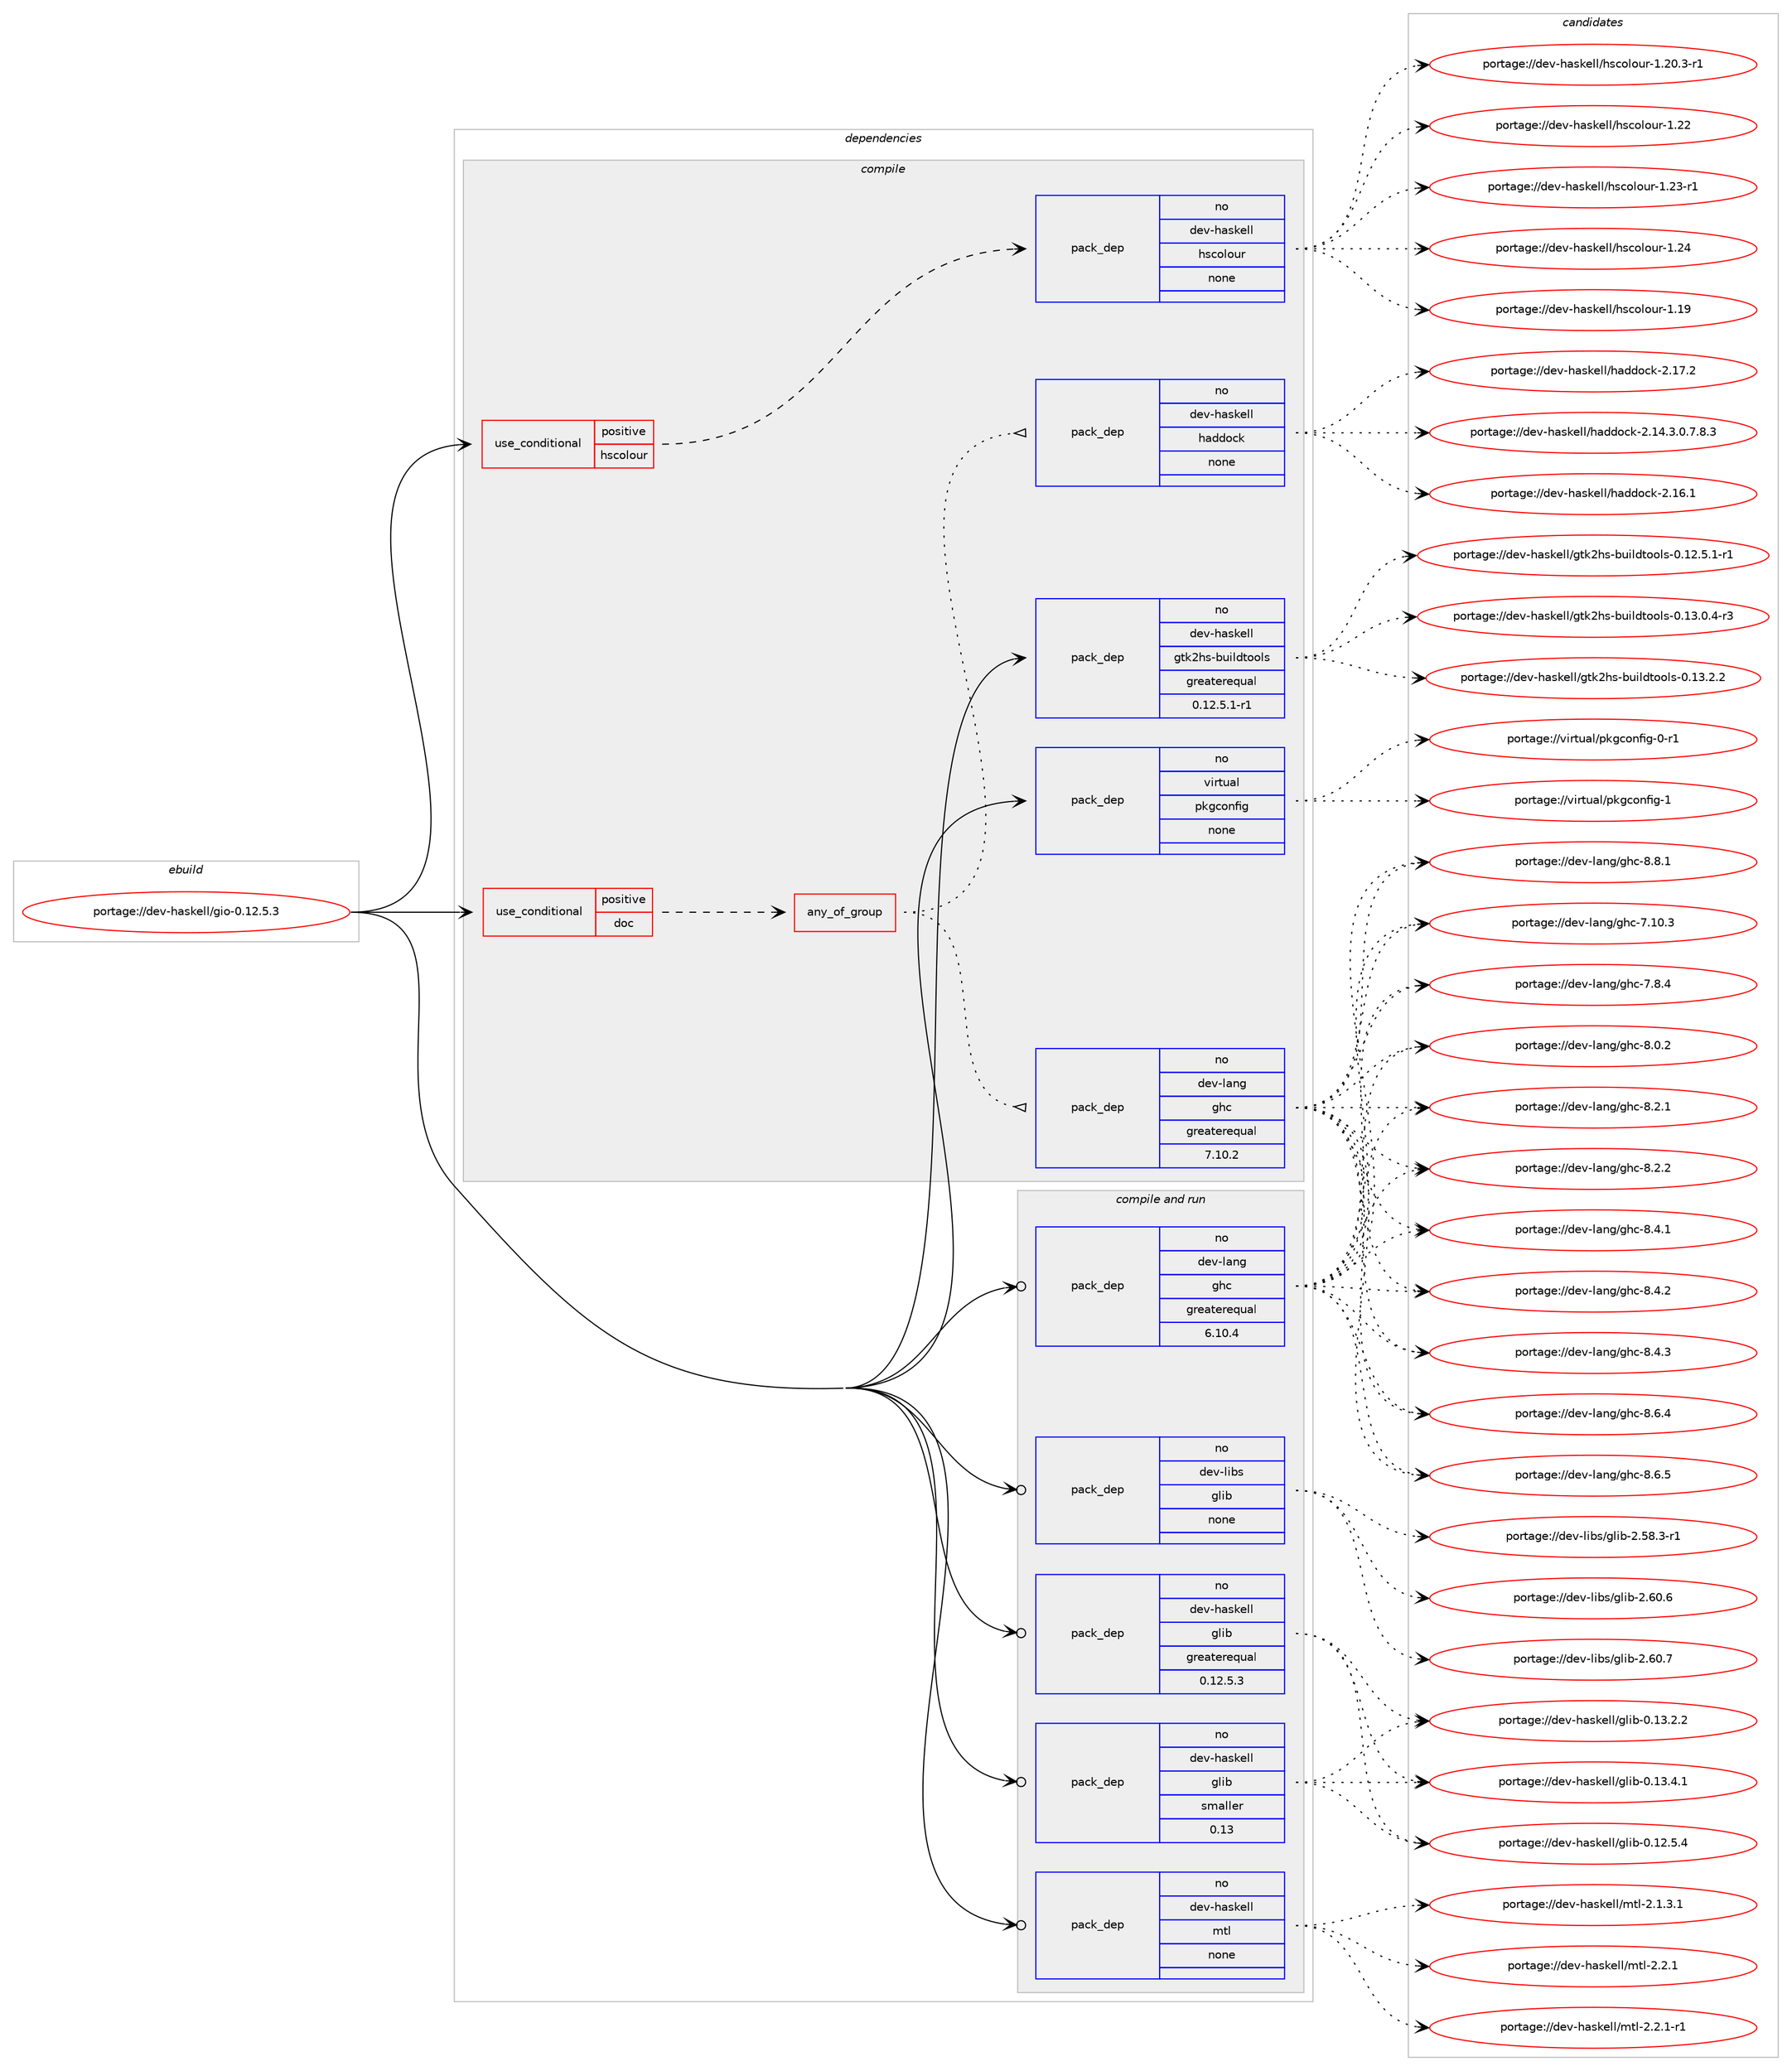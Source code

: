 digraph prolog {

# *************
# Graph options
# *************

newrank=true;
concentrate=true;
compound=true;
graph [rankdir=LR,fontname=Helvetica,fontsize=10,ranksep=1.5];#, ranksep=2.5, nodesep=0.2];
edge  [arrowhead=vee];
node  [fontname=Helvetica,fontsize=10];

# **********
# The ebuild
# **********

subgraph cluster_leftcol {
color=gray;
rank=same;
label=<<i>ebuild</i>>;
id [label="portage://dev-haskell/gio-0.12.5.3", color=red, width=4, href="../dev-haskell/gio-0.12.5.3.svg"];
}

# ****************
# The dependencies
# ****************

subgraph cluster_midcol {
color=gray;
label=<<i>dependencies</i>>;
subgraph cluster_compile {
fillcolor="#eeeeee";
style=filled;
label=<<i>compile</i>>;
subgraph cond15240 {
dependency68375 [label=<<TABLE BORDER="0" CELLBORDER="1" CELLSPACING="0" CELLPADDING="4"><TR><TD ROWSPAN="3" CELLPADDING="10">use_conditional</TD></TR><TR><TD>positive</TD></TR><TR><TD>doc</TD></TR></TABLE>>, shape=none, color=red];
subgraph any1714 {
dependency68376 [label=<<TABLE BORDER="0" CELLBORDER="1" CELLSPACING="0" CELLPADDING="4"><TR><TD CELLPADDING="10">any_of_group</TD></TR></TABLE>>, shape=none, color=red];subgraph pack51364 {
dependency68377 [label=<<TABLE BORDER="0" CELLBORDER="1" CELLSPACING="0" CELLPADDING="4" WIDTH="220"><TR><TD ROWSPAN="6" CELLPADDING="30">pack_dep</TD></TR><TR><TD WIDTH="110">no</TD></TR><TR><TD>dev-haskell</TD></TR><TR><TD>haddock</TD></TR><TR><TD>none</TD></TR><TR><TD></TD></TR></TABLE>>, shape=none, color=blue];
}
dependency68376:e -> dependency68377:w [weight=20,style="dotted",arrowhead="oinv"];
subgraph pack51365 {
dependency68378 [label=<<TABLE BORDER="0" CELLBORDER="1" CELLSPACING="0" CELLPADDING="4" WIDTH="220"><TR><TD ROWSPAN="6" CELLPADDING="30">pack_dep</TD></TR><TR><TD WIDTH="110">no</TD></TR><TR><TD>dev-lang</TD></TR><TR><TD>ghc</TD></TR><TR><TD>greaterequal</TD></TR><TR><TD>7.10.2</TD></TR></TABLE>>, shape=none, color=blue];
}
dependency68376:e -> dependency68378:w [weight=20,style="dotted",arrowhead="oinv"];
}
dependency68375:e -> dependency68376:w [weight=20,style="dashed",arrowhead="vee"];
}
id:e -> dependency68375:w [weight=20,style="solid",arrowhead="vee"];
subgraph cond15241 {
dependency68379 [label=<<TABLE BORDER="0" CELLBORDER="1" CELLSPACING="0" CELLPADDING="4"><TR><TD ROWSPAN="3" CELLPADDING="10">use_conditional</TD></TR><TR><TD>positive</TD></TR><TR><TD>hscolour</TD></TR></TABLE>>, shape=none, color=red];
subgraph pack51366 {
dependency68380 [label=<<TABLE BORDER="0" CELLBORDER="1" CELLSPACING="0" CELLPADDING="4" WIDTH="220"><TR><TD ROWSPAN="6" CELLPADDING="30">pack_dep</TD></TR><TR><TD WIDTH="110">no</TD></TR><TR><TD>dev-haskell</TD></TR><TR><TD>hscolour</TD></TR><TR><TD>none</TD></TR><TR><TD></TD></TR></TABLE>>, shape=none, color=blue];
}
dependency68379:e -> dependency68380:w [weight=20,style="dashed",arrowhead="vee"];
}
id:e -> dependency68379:w [weight=20,style="solid",arrowhead="vee"];
subgraph pack51367 {
dependency68381 [label=<<TABLE BORDER="0" CELLBORDER="1" CELLSPACING="0" CELLPADDING="4" WIDTH="220"><TR><TD ROWSPAN="6" CELLPADDING="30">pack_dep</TD></TR><TR><TD WIDTH="110">no</TD></TR><TR><TD>dev-haskell</TD></TR><TR><TD>gtk2hs-buildtools</TD></TR><TR><TD>greaterequal</TD></TR><TR><TD>0.12.5.1-r1</TD></TR></TABLE>>, shape=none, color=blue];
}
id:e -> dependency68381:w [weight=20,style="solid",arrowhead="vee"];
subgraph pack51368 {
dependency68382 [label=<<TABLE BORDER="0" CELLBORDER="1" CELLSPACING="0" CELLPADDING="4" WIDTH="220"><TR><TD ROWSPAN="6" CELLPADDING="30">pack_dep</TD></TR><TR><TD WIDTH="110">no</TD></TR><TR><TD>virtual</TD></TR><TR><TD>pkgconfig</TD></TR><TR><TD>none</TD></TR><TR><TD></TD></TR></TABLE>>, shape=none, color=blue];
}
id:e -> dependency68382:w [weight=20,style="solid",arrowhead="vee"];
}
subgraph cluster_compileandrun {
fillcolor="#eeeeee";
style=filled;
label=<<i>compile and run</i>>;
subgraph pack51369 {
dependency68383 [label=<<TABLE BORDER="0" CELLBORDER="1" CELLSPACING="0" CELLPADDING="4" WIDTH="220"><TR><TD ROWSPAN="6" CELLPADDING="30">pack_dep</TD></TR><TR><TD WIDTH="110">no</TD></TR><TR><TD>dev-haskell</TD></TR><TR><TD>glib</TD></TR><TR><TD>greaterequal</TD></TR><TR><TD>0.12.5.3</TD></TR></TABLE>>, shape=none, color=blue];
}
id:e -> dependency68383:w [weight=20,style="solid",arrowhead="odotvee"];
subgraph pack51370 {
dependency68384 [label=<<TABLE BORDER="0" CELLBORDER="1" CELLSPACING="0" CELLPADDING="4" WIDTH="220"><TR><TD ROWSPAN="6" CELLPADDING="30">pack_dep</TD></TR><TR><TD WIDTH="110">no</TD></TR><TR><TD>dev-haskell</TD></TR><TR><TD>glib</TD></TR><TR><TD>smaller</TD></TR><TR><TD>0.13</TD></TR></TABLE>>, shape=none, color=blue];
}
id:e -> dependency68384:w [weight=20,style="solid",arrowhead="odotvee"];
subgraph pack51371 {
dependency68385 [label=<<TABLE BORDER="0" CELLBORDER="1" CELLSPACING="0" CELLPADDING="4" WIDTH="220"><TR><TD ROWSPAN="6" CELLPADDING="30">pack_dep</TD></TR><TR><TD WIDTH="110">no</TD></TR><TR><TD>dev-haskell</TD></TR><TR><TD>mtl</TD></TR><TR><TD>none</TD></TR><TR><TD></TD></TR></TABLE>>, shape=none, color=blue];
}
id:e -> dependency68385:w [weight=20,style="solid",arrowhead="odotvee"];
subgraph pack51372 {
dependency68386 [label=<<TABLE BORDER="0" CELLBORDER="1" CELLSPACING="0" CELLPADDING="4" WIDTH="220"><TR><TD ROWSPAN="6" CELLPADDING="30">pack_dep</TD></TR><TR><TD WIDTH="110">no</TD></TR><TR><TD>dev-lang</TD></TR><TR><TD>ghc</TD></TR><TR><TD>greaterequal</TD></TR><TR><TD>6.10.4</TD></TR></TABLE>>, shape=none, color=blue];
}
id:e -> dependency68386:w [weight=20,style="solid",arrowhead="odotvee"];
subgraph pack51373 {
dependency68387 [label=<<TABLE BORDER="0" CELLBORDER="1" CELLSPACING="0" CELLPADDING="4" WIDTH="220"><TR><TD ROWSPAN="6" CELLPADDING="30">pack_dep</TD></TR><TR><TD WIDTH="110">no</TD></TR><TR><TD>dev-libs</TD></TR><TR><TD>glib</TD></TR><TR><TD>none</TD></TR><TR><TD></TD></TR></TABLE>>, shape=none, color=blue];
}
id:e -> dependency68387:w [weight=20,style="solid",arrowhead="odotvee"];
}
subgraph cluster_run {
fillcolor="#eeeeee";
style=filled;
label=<<i>run</i>>;
}
}

# **************
# The candidates
# **************

subgraph cluster_choices {
rank=same;
color=gray;
label=<<i>candidates</i>>;

subgraph choice51364 {
color=black;
nodesep=1;
choiceportage1001011184510497115107101108108471049710010011199107455046495246514648465546564651 [label="portage://dev-haskell/haddock-2.14.3.0.7.8.3", color=red, width=4,href="../dev-haskell/haddock-2.14.3.0.7.8.3.svg"];
choiceportage100101118451049711510710110810847104971001001119910745504649544649 [label="portage://dev-haskell/haddock-2.16.1", color=red, width=4,href="../dev-haskell/haddock-2.16.1.svg"];
choiceportage100101118451049711510710110810847104971001001119910745504649554650 [label="portage://dev-haskell/haddock-2.17.2", color=red, width=4,href="../dev-haskell/haddock-2.17.2.svg"];
dependency68377:e -> choiceportage1001011184510497115107101108108471049710010011199107455046495246514648465546564651:w [style=dotted,weight="100"];
dependency68377:e -> choiceportage100101118451049711510710110810847104971001001119910745504649544649:w [style=dotted,weight="100"];
dependency68377:e -> choiceportage100101118451049711510710110810847104971001001119910745504649554650:w [style=dotted,weight="100"];
}
subgraph choice51365 {
color=black;
nodesep=1;
choiceportage1001011184510897110103471031049945554649484651 [label="portage://dev-lang/ghc-7.10.3", color=red, width=4,href="../dev-lang/ghc-7.10.3.svg"];
choiceportage10010111845108971101034710310499455546564652 [label="portage://dev-lang/ghc-7.8.4", color=red, width=4,href="../dev-lang/ghc-7.8.4.svg"];
choiceportage10010111845108971101034710310499455646484650 [label="portage://dev-lang/ghc-8.0.2", color=red, width=4,href="../dev-lang/ghc-8.0.2.svg"];
choiceportage10010111845108971101034710310499455646504649 [label="portage://dev-lang/ghc-8.2.1", color=red, width=4,href="../dev-lang/ghc-8.2.1.svg"];
choiceportage10010111845108971101034710310499455646504650 [label="portage://dev-lang/ghc-8.2.2", color=red, width=4,href="../dev-lang/ghc-8.2.2.svg"];
choiceportage10010111845108971101034710310499455646524649 [label="portage://dev-lang/ghc-8.4.1", color=red, width=4,href="../dev-lang/ghc-8.4.1.svg"];
choiceportage10010111845108971101034710310499455646524650 [label="portage://dev-lang/ghc-8.4.2", color=red, width=4,href="../dev-lang/ghc-8.4.2.svg"];
choiceportage10010111845108971101034710310499455646524651 [label="portage://dev-lang/ghc-8.4.3", color=red, width=4,href="../dev-lang/ghc-8.4.3.svg"];
choiceportage10010111845108971101034710310499455646544652 [label="portage://dev-lang/ghc-8.6.4", color=red, width=4,href="../dev-lang/ghc-8.6.4.svg"];
choiceportage10010111845108971101034710310499455646544653 [label="portage://dev-lang/ghc-8.6.5", color=red, width=4,href="../dev-lang/ghc-8.6.5.svg"];
choiceportage10010111845108971101034710310499455646564649 [label="portage://dev-lang/ghc-8.8.1", color=red, width=4,href="../dev-lang/ghc-8.8.1.svg"];
dependency68378:e -> choiceportage1001011184510897110103471031049945554649484651:w [style=dotted,weight="100"];
dependency68378:e -> choiceportage10010111845108971101034710310499455546564652:w [style=dotted,weight="100"];
dependency68378:e -> choiceportage10010111845108971101034710310499455646484650:w [style=dotted,weight="100"];
dependency68378:e -> choiceportage10010111845108971101034710310499455646504649:w [style=dotted,weight="100"];
dependency68378:e -> choiceportage10010111845108971101034710310499455646504650:w [style=dotted,weight="100"];
dependency68378:e -> choiceportage10010111845108971101034710310499455646524649:w [style=dotted,weight="100"];
dependency68378:e -> choiceportage10010111845108971101034710310499455646524650:w [style=dotted,weight="100"];
dependency68378:e -> choiceportage10010111845108971101034710310499455646524651:w [style=dotted,weight="100"];
dependency68378:e -> choiceportage10010111845108971101034710310499455646544652:w [style=dotted,weight="100"];
dependency68378:e -> choiceportage10010111845108971101034710310499455646544653:w [style=dotted,weight="100"];
dependency68378:e -> choiceportage10010111845108971101034710310499455646564649:w [style=dotted,weight="100"];
}
subgraph choice51366 {
color=black;
nodesep=1;
choiceportage100101118451049711510710110810847104115991111081111171144549464957 [label="portage://dev-haskell/hscolour-1.19", color=red, width=4,href="../dev-haskell/hscolour-1.19.svg"];
choiceportage10010111845104971151071011081084710411599111108111117114454946504846514511449 [label="portage://dev-haskell/hscolour-1.20.3-r1", color=red, width=4,href="../dev-haskell/hscolour-1.20.3-r1.svg"];
choiceportage100101118451049711510710110810847104115991111081111171144549465050 [label="portage://dev-haskell/hscolour-1.22", color=red, width=4,href="../dev-haskell/hscolour-1.22.svg"];
choiceportage1001011184510497115107101108108471041159911110811111711445494650514511449 [label="portage://dev-haskell/hscolour-1.23-r1", color=red, width=4,href="../dev-haskell/hscolour-1.23-r1.svg"];
choiceportage100101118451049711510710110810847104115991111081111171144549465052 [label="portage://dev-haskell/hscolour-1.24", color=red, width=4,href="../dev-haskell/hscolour-1.24.svg"];
dependency68380:e -> choiceportage100101118451049711510710110810847104115991111081111171144549464957:w [style=dotted,weight="100"];
dependency68380:e -> choiceportage10010111845104971151071011081084710411599111108111117114454946504846514511449:w [style=dotted,weight="100"];
dependency68380:e -> choiceportage100101118451049711510710110810847104115991111081111171144549465050:w [style=dotted,weight="100"];
dependency68380:e -> choiceportage1001011184510497115107101108108471041159911110811111711445494650514511449:w [style=dotted,weight="100"];
dependency68380:e -> choiceportage100101118451049711510710110810847104115991111081111171144549465052:w [style=dotted,weight="100"];
}
subgraph choice51367 {
color=black;
nodesep=1;
choiceportage1001011184510497115107101108108471031161075010411545981171051081001161111111081154548464950465346494511449 [label="portage://dev-haskell/gtk2hs-buildtools-0.12.5.1-r1", color=red, width=4,href="../dev-haskell/gtk2hs-buildtools-0.12.5.1-r1.svg"];
choiceportage1001011184510497115107101108108471031161075010411545981171051081001161111111081154548464951464846524511451 [label="portage://dev-haskell/gtk2hs-buildtools-0.13.0.4-r3", color=red, width=4,href="../dev-haskell/gtk2hs-buildtools-0.13.0.4-r3.svg"];
choiceportage100101118451049711510710110810847103116107501041154598117105108100116111111108115454846495146504650 [label="portage://dev-haskell/gtk2hs-buildtools-0.13.2.2", color=red, width=4,href="../dev-haskell/gtk2hs-buildtools-0.13.2.2.svg"];
dependency68381:e -> choiceportage1001011184510497115107101108108471031161075010411545981171051081001161111111081154548464950465346494511449:w [style=dotted,weight="100"];
dependency68381:e -> choiceportage1001011184510497115107101108108471031161075010411545981171051081001161111111081154548464951464846524511451:w [style=dotted,weight="100"];
dependency68381:e -> choiceportage100101118451049711510710110810847103116107501041154598117105108100116111111108115454846495146504650:w [style=dotted,weight="100"];
}
subgraph choice51368 {
color=black;
nodesep=1;
choiceportage11810511411611797108471121071039911111010210510345484511449 [label="portage://virtual/pkgconfig-0-r1", color=red, width=4,href="../virtual/pkgconfig-0-r1.svg"];
choiceportage1181051141161179710847112107103991111101021051034549 [label="portage://virtual/pkgconfig-1", color=red, width=4,href="../virtual/pkgconfig-1.svg"];
dependency68382:e -> choiceportage11810511411611797108471121071039911111010210510345484511449:w [style=dotted,weight="100"];
dependency68382:e -> choiceportage1181051141161179710847112107103991111101021051034549:w [style=dotted,weight="100"];
}
subgraph choice51369 {
color=black;
nodesep=1;
choiceportage10010111845104971151071011081084710310810598454846495046534652 [label="portage://dev-haskell/glib-0.12.5.4", color=red, width=4,href="../dev-haskell/glib-0.12.5.4.svg"];
choiceportage10010111845104971151071011081084710310810598454846495146504650 [label="portage://dev-haskell/glib-0.13.2.2", color=red, width=4,href="../dev-haskell/glib-0.13.2.2.svg"];
choiceportage10010111845104971151071011081084710310810598454846495146524649 [label="portage://dev-haskell/glib-0.13.4.1", color=red, width=4,href="../dev-haskell/glib-0.13.4.1.svg"];
dependency68383:e -> choiceportage10010111845104971151071011081084710310810598454846495046534652:w [style=dotted,weight="100"];
dependency68383:e -> choiceportage10010111845104971151071011081084710310810598454846495146504650:w [style=dotted,weight="100"];
dependency68383:e -> choiceportage10010111845104971151071011081084710310810598454846495146524649:w [style=dotted,weight="100"];
}
subgraph choice51370 {
color=black;
nodesep=1;
choiceportage10010111845104971151071011081084710310810598454846495046534652 [label="portage://dev-haskell/glib-0.12.5.4", color=red, width=4,href="../dev-haskell/glib-0.12.5.4.svg"];
choiceportage10010111845104971151071011081084710310810598454846495146504650 [label="portage://dev-haskell/glib-0.13.2.2", color=red, width=4,href="../dev-haskell/glib-0.13.2.2.svg"];
choiceportage10010111845104971151071011081084710310810598454846495146524649 [label="portage://dev-haskell/glib-0.13.4.1", color=red, width=4,href="../dev-haskell/glib-0.13.4.1.svg"];
dependency68384:e -> choiceportage10010111845104971151071011081084710310810598454846495046534652:w [style=dotted,weight="100"];
dependency68384:e -> choiceportage10010111845104971151071011081084710310810598454846495146504650:w [style=dotted,weight="100"];
dependency68384:e -> choiceportage10010111845104971151071011081084710310810598454846495146524649:w [style=dotted,weight="100"];
}
subgraph choice51371 {
color=black;
nodesep=1;
choiceportage1001011184510497115107101108108471091161084550464946514649 [label="portage://dev-haskell/mtl-2.1.3.1", color=red, width=4,href="../dev-haskell/mtl-2.1.3.1.svg"];
choiceportage100101118451049711510710110810847109116108455046504649 [label="portage://dev-haskell/mtl-2.2.1", color=red, width=4,href="../dev-haskell/mtl-2.2.1.svg"];
choiceportage1001011184510497115107101108108471091161084550465046494511449 [label="portage://dev-haskell/mtl-2.2.1-r1", color=red, width=4,href="../dev-haskell/mtl-2.2.1-r1.svg"];
dependency68385:e -> choiceportage1001011184510497115107101108108471091161084550464946514649:w [style=dotted,weight="100"];
dependency68385:e -> choiceportage100101118451049711510710110810847109116108455046504649:w [style=dotted,weight="100"];
dependency68385:e -> choiceportage1001011184510497115107101108108471091161084550465046494511449:w [style=dotted,weight="100"];
}
subgraph choice51372 {
color=black;
nodesep=1;
choiceportage1001011184510897110103471031049945554649484651 [label="portage://dev-lang/ghc-7.10.3", color=red, width=4,href="../dev-lang/ghc-7.10.3.svg"];
choiceportage10010111845108971101034710310499455546564652 [label="portage://dev-lang/ghc-7.8.4", color=red, width=4,href="../dev-lang/ghc-7.8.4.svg"];
choiceportage10010111845108971101034710310499455646484650 [label="portage://dev-lang/ghc-8.0.2", color=red, width=4,href="../dev-lang/ghc-8.0.2.svg"];
choiceportage10010111845108971101034710310499455646504649 [label="portage://dev-lang/ghc-8.2.1", color=red, width=4,href="../dev-lang/ghc-8.2.1.svg"];
choiceportage10010111845108971101034710310499455646504650 [label="portage://dev-lang/ghc-8.2.2", color=red, width=4,href="../dev-lang/ghc-8.2.2.svg"];
choiceportage10010111845108971101034710310499455646524649 [label="portage://dev-lang/ghc-8.4.1", color=red, width=4,href="../dev-lang/ghc-8.4.1.svg"];
choiceportage10010111845108971101034710310499455646524650 [label="portage://dev-lang/ghc-8.4.2", color=red, width=4,href="../dev-lang/ghc-8.4.2.svg"];
choiceportage10010111845108971101034710310499455646524651 [label="portage://dev-lang/ghc-8.4.3", color=red, width=4,href="../dev-lang/ghc-8.4.3.svg"];
choiceportage10010111845108971101034710310499455646544652 [label="portage://dev-lang/ghc-8.6.4", color=red, width=4,href="../dev-lang/ghc-8.6.4.svg"];
choiceportage10010111845108971101034710310499455646544653 [label="portage://dev-lang/ghc-8.6.5", color=red, width=4,href="../dev-lang/ghc-8.6.5.svg"];
choiceportage10010111845108971101034710310499455646564649 [label="portage://dev-lang/ghc-8.8.1", color=red, width=4,href="../dev-lang/ghc-8.8.1.svg"];
dependency68386:e -> choiceportage1001011184510897110103471031049945554649484651:w [style=dotted,weight="100"];
dependency68386:e -> choiceportage10010111845108971101034710310499455546564652:w [style=dotted,weight="100"];
dependency68386:e -> choiceportage10010111845108971101034710310499455646484650:w [style=dotted,weight="100"];
dependency68386:e -> choiceportage10010111845108971101034710310499455646504649:w [style=dotted,weight="100"];
dependency68386:e -> choiceportage10010111845108971101034710310499455646504650:w [style=dotted,weight="100"];
dependency68386:e -> choiceportage10010111845108971101034710310499455646524649:w [style=dotted,weight="100"];
dependency68386:e -> choiceportage10010111845108971101034710310499455646524650:w [style=dotted,weight="100"];
dependency68386:e -> choiceportage10010111845108971101034710310499455646524651:w [style=dotted,weight="100"];
dependency68386:e -> choiceportage10010111845108971101034710310499455646544652:w [style=dotted,weight="100"];
dependency68386:e -> choiceportage10010111845108971101034710310499455646544653:w [style=dotted,weight="100"];
dependency68386:e -> choiceportage10010111845108971101034710310499455646564649:w [style=dotted,weight="100"];
}
subgraph choice51373 {
color=black;
nodesep=1;
choiceportage10010111845108105981154710310810598455046535646514511449 [label="portage://dev-libs/glib-2.58.3-r1", color=red, width=4,href="../dev-libs/glib-2.58.3-r1.svg"];
choiceportage1001011184510810598115471031081059845504654484654 [label="portage://dev-libs/glib-2.60.6", color=red, width=4,href="../dev-libs/glib-2.60.6.svg"];
choiceportage1001011184510810598115471031081059845504654484655 [label="portage://dev-libs/glib-2.60.7", color=red, width=4,href="../dev-libs/glib-2.60.7.svg"];
dependency68387:e -> choiceportage10010111845108105981154710310810598455046535646514511449:w [style=dotted,weight="100"];
dependency68387:e -> choiceportage1001011184510810598115471031081059845504654484654:w [style=dotted,weight="100"];
dependency68387:e -> choiceportage1001011184510810598115471031081059845504654484655:w [style=dotted,weight="100"];
}
}

}
